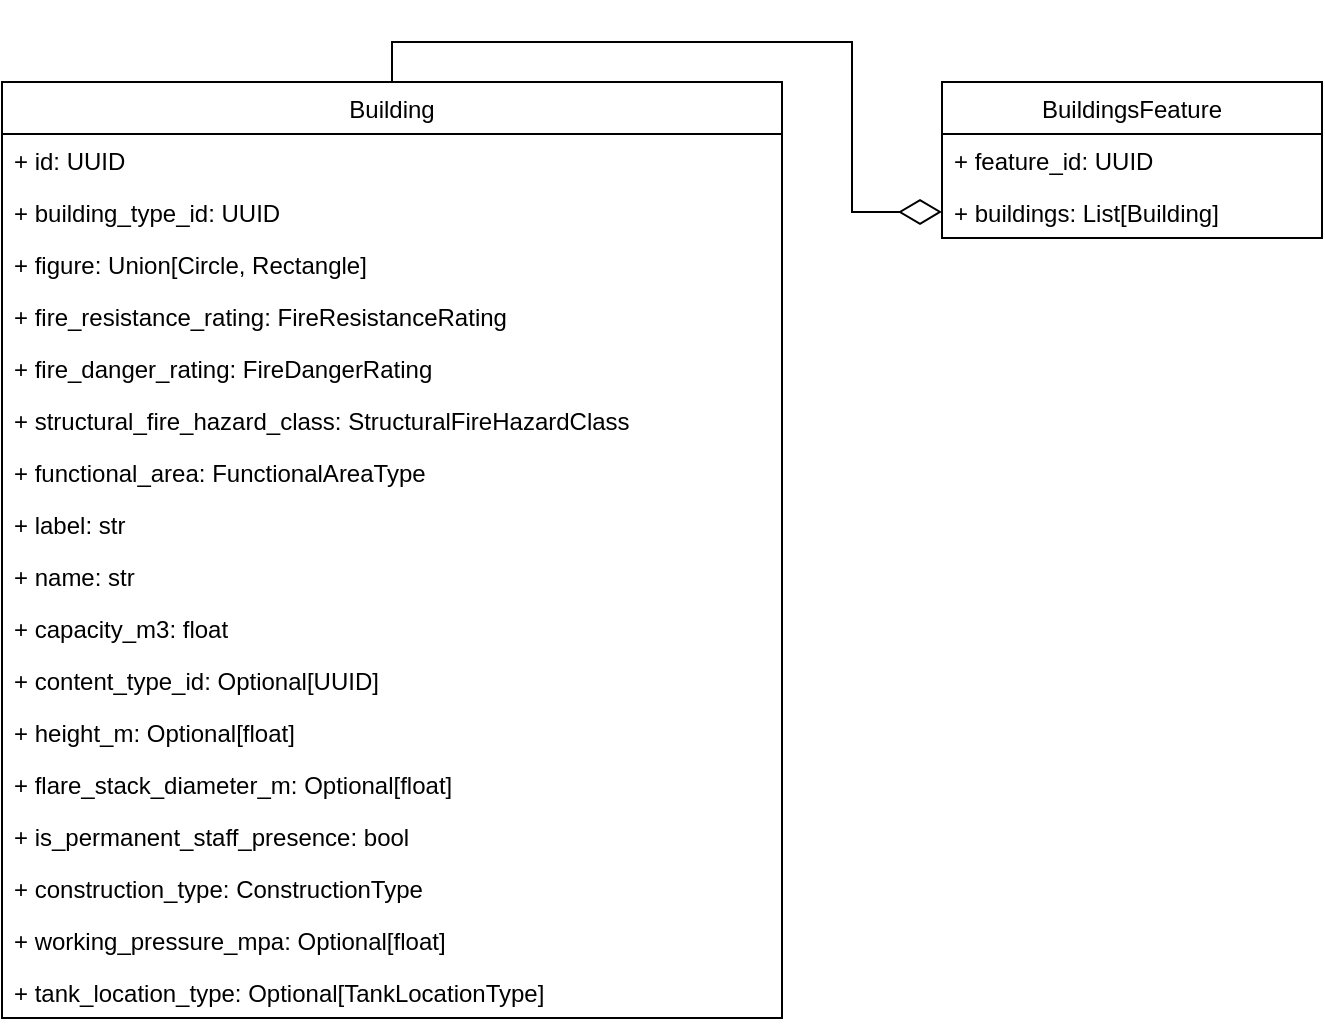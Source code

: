 <mxfile version="17.2.4" type="device"><diagram id="tZ5si_obI6Wco4dzYnQ8" name="Страница 1"><mxGraphModel dx="1072" dy="780" grid="1" gridSize="10" guides="1" tooltips="1" connect="1" arrows="1" fold="1" page="1" pageScale="1" pageWidth="827" pageHeight="1169" math="0" shadow="0"><root><mxCell id="0"/><mxCell id="1" parent="0"/><mxCell id="ASMGArSrDVkLdEhWYsqK-1" value="BuildingsFeature" style="swimlane;fontStyle=0;childLayout=stackLayout;horizontal=1;startSize=26;fillColor=none;horizontalStack=0;resizeParent=1;resizeParentMax=0;resizeLast=0;collapsible=1;marginBottom=0;" vertex="1" parent="1"><mxGeometry x="480" y="39.99" width="190" height="78" as="geometry"/></mxCell><mxCell id="ASMGArSrDVkLdEhWYsqK-2" value="+ feature_id: UUID" style="text;strokeColor=none;fillColor=none;align=left;verticalAlign=top;spacingLeft=4;spacingRight=4;overflow=hidden;rotatable=0;points=[[0,0.5],[1,0.5]];portConstraint=eastwest;" vertex="1" parent="ASMGArSrDVkLdEhWYsqK-1"><mxGeometry y="26" width="190" height="26" as="geometry"/></mxCell><mxCell id="ASMGArSrDVkLdEhWYsqK-3" value="+ buildings: List[Building]" style="text;strokeColor=none;fillColor=none;align=left;verticalAlign=top;spacingLeft=4;spacingRight=4;overflow=hidden;rotatable=0;points=[[0,0.5],[1,0.5]];portConstraint=eastwest;" vertex="1" parent="ASMGArSrDVkLdEhWYsqK-1"><mxGeometry y="52" width="190" height="26" as="geometry"/></mxCell><mxCell id="ASMGArSrDVkLdEhWYsqK-24" style="edgeStyle=orthogonalEdgeStyle;rounded=0;orthogonalLoop=1;jettySize=auto;html=1;exitX=0.5;exitY=0;exitDx=0;exitDy=0;entryX=0;entryY=0.5;entryDx=0;entryDy=0;fontSize=12;endArrow=diamondThin;endFill=0;endSize=19;" edge="1" parent="1" source="ASMGArSrDVkLdEhWYsqK-5" target="ASMGArSrDVkLdEhWYsqK-3"><mxGeometry relative="1" as="geometry"/></mxCell><mxCell id="ASMGArSrDVkLdEhWYsqK-5" value="Building" style="swimlane;fontStyle=0;childLayout=stackLayout;horizontal=1;startSize=26;fillColor=none;horizontalStack=0;resizeParent=1;resizeParentMax=0;resizeLast=0;collapsible=1;marginBottom=0;" vertex="1" parent="1"><mxGeometry x="10" y="39.99" width="390" height="468" as="geometry"/></mxCell><mxCell id="ASMGArSrDVkLdEhWYsqK-6" value="+ id: UUID" style="text;strokeColor=none;fillColor=none;align=left;verticalAlign=top;spacingLeft=4;spacingRight=4;overflow=hidden;rotatable=0;points=[[0,0.5],[1,0.5]];portConstraint=eastwest;" vertex="1" parent="ASMGArSrDVkLdEhWYsqK-5"><mxGeometry y="26" width="390" height="26" as="geometry"/></mxCell><mxCell id="ASMGArSrDVkLdEhWYsqK-7" value="+ building_type_id: UUID" style="text;strokeColor=none;fillColor=none;align=left;verticalAlign=top;spacingLeft=4;spacingRight=4;overflow=hidden;rotatable=0;points=[[0,0.5],[1,0.5]];portConstraint=eastwest;" vertex="1" parent="ASMGArSrDVkLdEhWYsqK-5"><mxGeometry y="52" width="390" height="26" as="geometry"/></mxCell><mxCell id="ASMGArSrDVkLdEhWYsqK-8" value="+ figure: Union[Circle, Rectangle]" style="text;strokeColor=none;fillColor=none;align=left;verticalAlign=top;spacingLeft=4;spacingRight=4;overflow=hidden;rotatable=0;points=[[0,0.5],[1,0.5]];portConstraint=eastwest;" vertex="1" parent="ASMGArSrDVkLdEhWYsqK-5"><mxGeometry y="78" width="390" height="26" as="geometry"/></mxCell><mxCell id="ASMGArSrDVkLdEhWYsqK-10" value="+ fire_resistance_rating: FireResistanceRating" style="text;strokeColor=none;fillColor=none;align=left;verticalAlign=top;spacingLeft=4;spacingRight=4;overflow=hidden;rotatable=0;points=[[0,0.5],[1,0.5]];portConstraint=eastwest;" vertex="1" parent="ASMGArSrDVkLdEhWYsqK-5"><mxGeometry y="104" width="390" height="26" as="geometry"/></mxCell><mxCell id="ASMGArSrDVkLdEhWYsqK-11" value="+ fire_danger_rating: FireDangerRating" style="text;strokeColor=none;fillColor=none;align=left;verticalAlign=top;spacingLeft=4;spacingRight=4;overflow=hidden;rotatable=0;points=[[0,0.5],[1,0.5]];portConstraint=eastwest;" vertex="1" parent="ASMGArSrDVkLdEhWYsqK-5"><mxGeometry y="130" width="390" height="26" as="geometry"/></mxCell><mxCell id="ASMGArSrDVkLdEhWYsqK-12" value="+ structural_fire_hazard_class: StructuralFireHazardClass" style="text;strokeColor=none;fillColor=none;align=left;verticalAlign=top;spacingLeft=4;spacingRight=4;overflow=hidden;rotatable=0;points=[[0,0.5],[1,0.5]];portConstraint=eastwest;" vertex="1" parent="ASMGArSrDVkLdEhWYsqK-5"><mxGeometry y="156" width="390" height="26" as="geometry"/></mxCell><mxCell id="ASMGArSrDVkLdEhWYsqK-13" value="+ functional_area: FunctionalAreaType" style="text;strokeColor=none;fillColor=none;align=left;verticalAlign=top;spacingLeft=4;spacingRight=4;overflow=hidden;rotatable=0;points=[[0,0.5],[1,0.5]];portConstraint=eastwest;" vertex="1" parent="ASMGArSrDVkLdEhWYsqK-5"><mxGeometry y="182" width="390" height="26" as="geometry"/></mxCell><mxCell id="ASMGArSrDVkLdEhWYsqK-14" value="+ label: str" style="text;strokeColor=none;fillColor=none;align=left;verticalAlign=top;spacingLeft=4;spacingRight=4;overflow=hidden;rotatable=0;points=[[0,0.5],[1,0.5]];portConstraint=eastwest;" vertex="1" parent="ASMGArSrDVkLdEhWYsqK-5"><mxGeometry y="208" width="390" height="26" as="geometry"/></mxCell><mxCell id="ASMGArSrDVkLdEhWYsqK-15" value="+ name: str" style="text;strokeColor=none;fillColor=none;align=left;verticalAlign=top;spacingLeft=4;spacingRight=4;overflow=hidden;rotatable=0;points=[[0,0.5],[1,0.5]];portConstraint=eastwest;" vertex="1" parent="ASMGArSrDVkLdEhWYsqK-5"><mxGeometry y="234" width="390" height="26" as="geometry"/></mxCell><mxCell id="ASMGArSrDVkLdEhWYsqK-16" value="+ capacity_m3: float" style="text;strokeColor=none;fillColor=none;align=left;verticalAlign=top;spacingLeft=4;spacingRight=4;overflow=hidden;rotatable=0;points=[[0,0.5],[1,0.5]];portConstraint=eastwest;" vertex="1" parent="ASMGArSrDVkLdEhWYsqK-5"><mxGeometry y="260" width="390" height="26" as="geometry"/></mxCell><mxCell id="ASMGArSrDVkLdEhWYsqK-17" value="+ content_type_id: Optional[UUID]" style="text;strokeColor=none;fillColor=none;align=left;verticalAlign=top;spacingLeft=4;spacingRight=4;overflow=hidden;rotatable=0;points=[[0,0.5],[1,0.5]];portConstraint=eastwest;" vertex="1" parent="ASMGArSrDVkLdEhWYsqK-5"><mxGeometry y="286" width="390" height="26" as="geometry"/></mxCell><mxCell id="ASMGArSrDVkLdEhWYsqK-18" value="+ height_m: Optional[float]" style="text;strokeColor=none;fillColor=none;align=left;verticalAlign=top;spacingLeft=4;spacingRight=4;overflow=hidden;rotatable=0;points=[[0,0.5],[1,0.5]];portConstraint=eastwest;" vertex="1" parent="ASMGArSrDVkLdEhWYsqK-5"><mxGeometry y="312" width="390" height="26" as="geometry"/></mxCell><mxCell id="ASMGArSrDVkLdEhWYsqK-19" value="+ flare_stack_diameter_m: Optional[float]" style="text;strokeColor=none;fillColor=none;align=left;verticalAlign=top;spacingLeft=4;spacingRight=4;overflow=hidden;rotatable=0;points=[[0,0.5],[1,0.5]];portConstraint=eastwest;" vertex="1" parent="ASMGArSrDVkLdEhWYsqK-5"><mxGeometry y="338" width="390" height="26" as="geometry"/></mxCell><mxCell id="ASMGArSrDVkLdEhWYsqK-20" value="+ is_permanent_staff_presence: bool" style="text;strokeColor=none;fillColor=none;align=left;verticalAlign=top;spacingLeft=4;spacingRight=4;overflow=hidden;rotatable=0;points=[[0,0.5],[1,0.5]];portConstraint=eastwest;" vertex="1" parent="ASMGArSrDVkLdEhWYsqK-5"><mxGeometry y="364" width="390" height="26" as="geometry"/></mxCell><mxCell id="ASMGArSrDVkLdEhWYsqK-21" value="+ construction_type: ConstructionType" style="text;strokeColor=none;fillColor=none;align=left;verticalAlign=top;spacingLeft=4;spacingRight=4;overflow=hidden;rotatable=0;points=[[0,0.5],[1,0.5]];portConstraint=eastwest;" vertex="1" parent="ASMGArSrDVkLdEhWYsqK-5"><mxGeometry y="390" width="390" height="26" as="geometry"/></mxCell><mxCell id="ASMGArSrDVkLdEhWYsqK-22" value="+ working_pressure_mpa: Optional[float]" style="text;strokeColor=none;fillColor=none;align=left;verticalAlign=top;spacingLeft=4;spacingRight=4;overflow=hidden;rotatable=0;points=[[0,0.5],[1,0.5]];portConstraint=eastwest;" vertex="1" parent="ASMGArSrDVkLdEhWYsqK-5"><mxGeometry y="416" width="390" height="26" as="geometry"/></mxCell><mxCell id="ASMGArSrDVkLdEhWYsqK-23" value="+ tank_location_type: Optional[TankLocationType]" style="text;strokeColor=none;fillColor=none;align=left;verticalAlign=top;spacingLeft=4;spacingRight=4;overflow=hidden;rotatable=0;points=[[0,0.5],[1,0.5]];portConstraint=eastwest;" vertex="1" parent="ASMGArSrDVkLdEhWYsqK-5"><mxGeometry y="442" width="390" height="26" as="geometry"/></mxCell></root></mxGraphModel></diagram></mxfile>